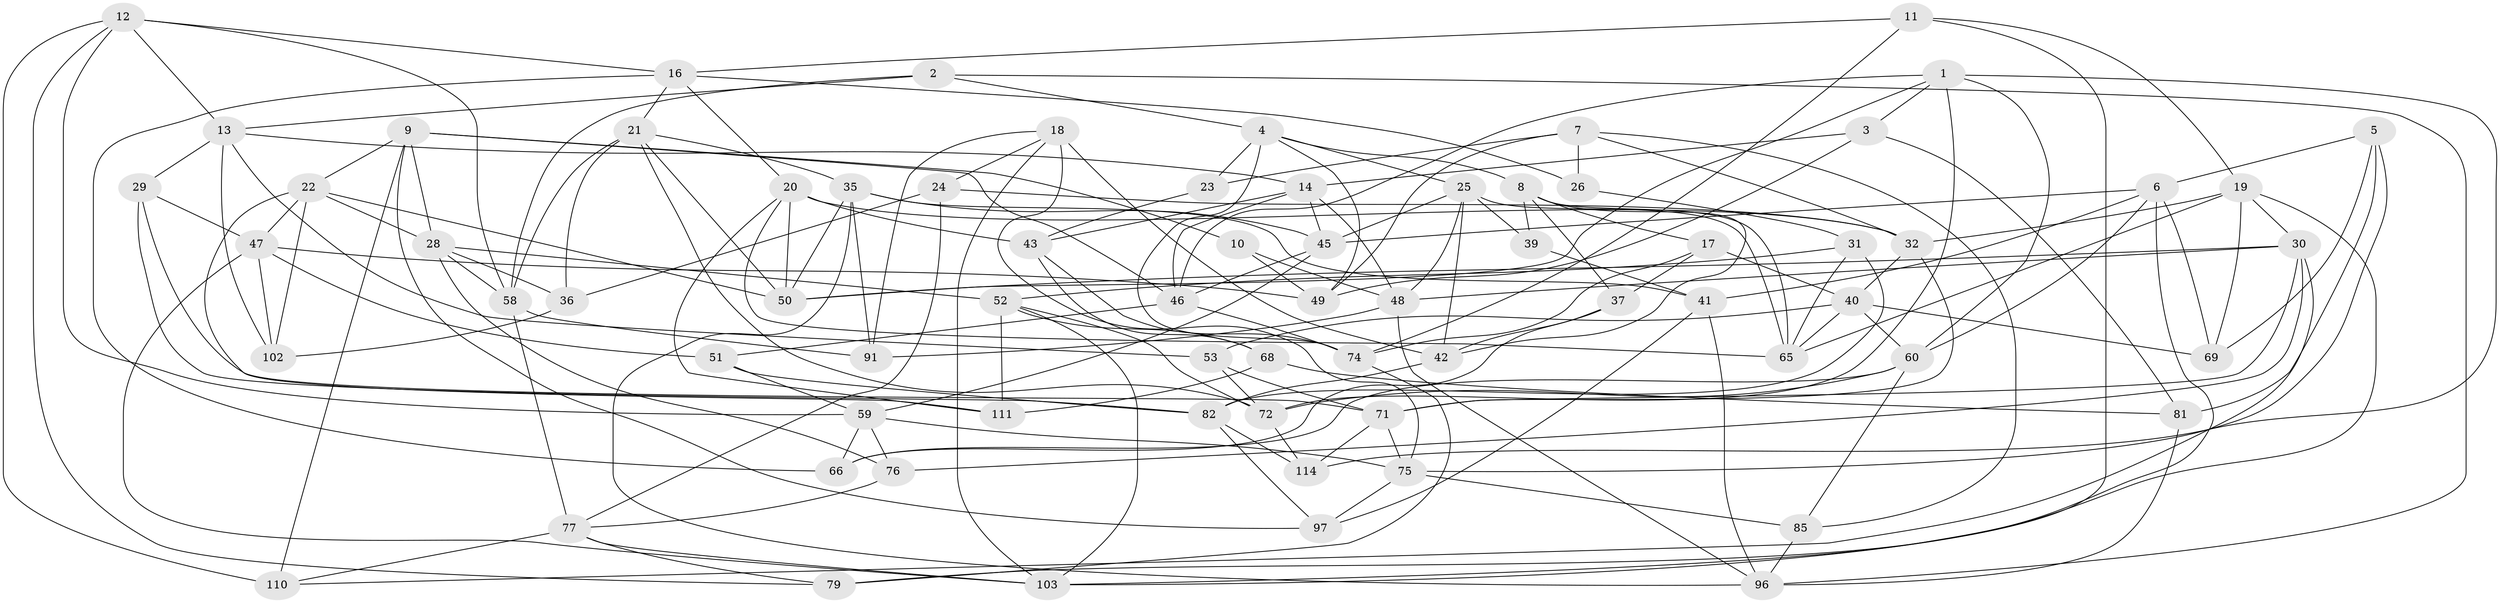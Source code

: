 // original degree distribution, {4: 1.0}
// Generated by graph-tools (version 1.1) at 2025/42/03/06/25 10:42:22]
// undirected, 72 vertices, 182 edges
graph export_dot {
graph [start="1"]
  node [color=gray90,style=filled];
  1 [super="+15"];
  2;
  3;
  4 [super="+54"];
  5;
  6 [super="+64"];
  7 [super="+94"];
  8 [super="+89"];
  9 [super="+34"];
  10;
  11;
  12 [super="+70"];
  13 [super="+38"];
  14 [super="+92"];
  16 [super="+55"];
  17;
  18 [super="+67"];
  19 [super="+88"];
  20 [super="+27"];
  21 [super="+73"];
  22 [super="+44"];
  23;
  24;
  25 [super="+93"];
  26;
  28 [super="+33"];
  29;
  30 [super="+113"];
  31;
  32 [super="+78"];
  35 [super="+57"];
  36;
  37;
  39;
  40 [super="+115"];
  41 [super="+56"];
  42 [super="+101"];
  43 [super="+63"];
  45 [super="+80"];
  46 [super="+83"];
  47 [super="+61"];
  48 [super="+98"];
  49 [super="+108"];
  50 [super="+104"];
  51;
  52 [super="+87"];
  53;
  58 [super="+62"];
  59 [super="+109"];
  60 [super="+86"];
  65 [super="+106"];
  66;
  68;
  69;
  71 [super="+90"];
  72 [super="+84"];
  74 [super="+95"];
  75 [super="+105"];
  76;
  77 [super="+107"];
  79;
  81;
  82 [super="+99"];
  85;
  91;
  96 [super="+100"];
  97;
  102;
  103 [super="+112"];
  110;
  111;
  114;
  1 -- 46;
  1 -- 3;
  1 -- 60;
  1 -- 72;
  1 -- 114;
  1 -- 50;
  2 -- 4;
  2 -- 13;
  2 -- 58;
  2 -- 96;
  3 -- 81;
  3 -- 49;
  3 -- 14;
  4 -- 8;
  4 -- 23;
  4 -- 25;
  4 -- 49;
  4 -- 74;
  5 -- 81;
  5 -- 69;
  5 -- 6;
  5 -- 75;
  6 -- 60;
  6 -- 45;
  6 -- 41;
  6 -- 69;
  6 -- 103;
  7 -- 23;
  7 -- 26 [weight=2];
  7 -- 49;
  7 -- 32;
  7 -- 85;
  8 -- 17;
  8 -- 37;
  8 -- 65;
  8 -- 42;
  8 -- 39;
  9 -- 110;
  9 -- 10;
  9 -- 28;
  9 -- 97;
  9 -- 22;
  9 -- 46;
  10 -- 49 [weight=2];
  10 -- 48;
  11 -- 74;
  11 -- 19;
  11 -- 16;
  11 -- 103;
  12 -- 16;
  12 -- 110;
  12 -- 13;
  12 -- 59;
  12 -- 79;
  12 -- 58;
  13 -- 53;
  13 -- 29;
  13 -- 102;
  13 -- 14;
  14 -- 43;
  14 -- 45;
  14 -- 46;
  14 -- 48;
  16 -- 21;
  16 -- 26;
  16 -- 20;
  16 -- 66;
  17 -- 74;
  17 -- 37;
  17 -- 40;
  18 -- 75;
  18 -- 91;
  18 -- 24;
  18 -- 42 [weight=2];
  18 -- 103;
  19 -- 32;
  19 -- 65;
  19 -- 69;
  19 -- 30;
  19 -- 79;
  20 -- 111;
  20 -- 32;
  20 -- 43;
  20 -- 50;
  20 -- 65;
  21 -- 50;
  21 -- 36;
  21 -- 72;
  21 -- 58;
  21 -- 35;
  22 -- 50;
  22 -- 102;
  22 -- 47;
  22 -- 111;
  22 -- 28;
  23 -- 43 [weight=2];
  24 -- 77;
  24 -- 36;
  24 -- 32;
  25 -- 65;
  25 -- 39;
  25 -- 45;
  25 -- 48;
  25 -- 42;
  26 -- 31;
  28 -- 52;
  28 -- 58;
  28 -- 76;
  28 -- 36;
  29 -- 71;
  29 -- 47;
  29 -- 82;
  30 -- 48;
  30 -- 71;
  30 -- 50;
  30 -- 110;
  30 -- 76;
  31 -- 82;
  31 -- 65;
  31 -- 52;
  32 -- 40;
  32 -- 71;
  35 -- 45;
  35 -- 50;
  35 -- 96;
  35 -- 41;
  35 -- 91;
  36 -- 102;
  37 -- 66;
  37 -- 42;
  39 -- 41 [weight=2];
  40 -- 53;
  40 -- 60;
  40 -- 69;
  40 -- 65;
  41 -- 97;
  41 -- 96;
  42 -- 82;
  43 -- 68;
  43 -- 74;
  45 -- 59;
  45 -- 46;
  46 -- 51;
  46 -- 74;
  47 -- 51;
  47 -- 103;
  47 -- 49;
  47 -- 102;
  48 -- 96;
  48 -- 91;
  51 -- 82;
  51 -- 59;
  52 -- 72;
  52 -- 111;
  52 -- 103;
  52 -- 68;
  53 -- 72;
  53 -- 71;
  58 -- 91;
  58 -- 77;
  59 -- 66;
  59 -- 76;
  59 -- 75;
  60 -- 85;
  60 -- 66;
  60 -- 72;
  68 -- 111;
  68 -- 81;
  71 -- 114;
  71 -- 75;
  72 -- 114;
  74 -- 79;
  75 -- 85;
  75 -- 97;
  76 -- 77;
  77 -- 79;
  77 -- 110;
  77 -- 103;
  81 -- 96;
  82 -- 114;
  82 -- 97;
  85 -- 96;
}
